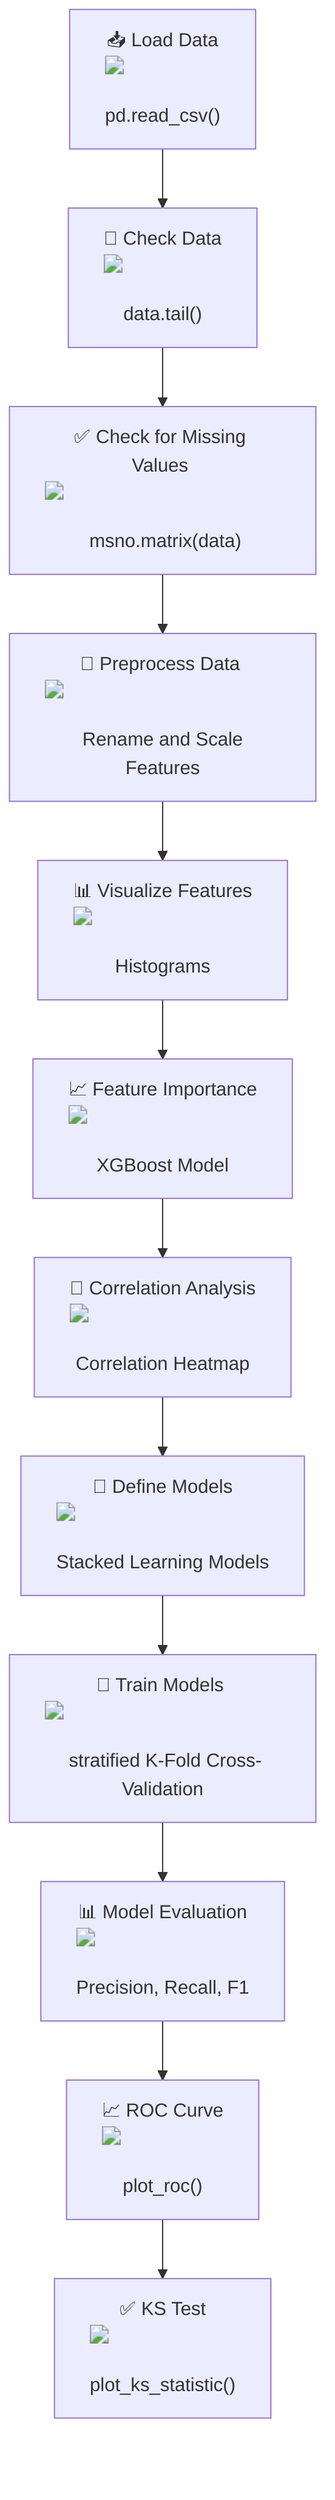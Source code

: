 flowchart TD
    A["📥 Load Data <img src='file.svg' /> <br/> pd.read_csv()"] --> B["🧪 Check Data <img src='table.svg' /> <br/> data.tail()"];
    B --> C["✅ Check for Missing Values <img src='missingno.svg' /> <br/> msno.matrix(data)"];
    C --> D["🔄 Preprocess Data <img src='column_split.svg' /> <br/> Rename and Scale Features"];
    D --> E["📊 Visualize Features <img src='hist_template.svg' /> <br/> Histograms"];
    E --> F["📈 Feature Importance <img src='barplot_template.svg' /> <br/> XGBoost Model"];
    F --> G["🧮 Correlation Analysis <img src='boxplot_template.svg' /> <br/> Correlation Heatmap"];
    G --> H["🧠 Define Models <img src='brain.svg' /> <br/> Stacked Learning Models"];
    H --> I["🧪 Train Models <img src='brain.svg' /> <br/> stratified K-Fold Cross-Validation"];
    I --> J["📊 Model Evaluation <img src='barplot_template.svg' /> <br/> Precision, Recall, F1"];
    J --> K["📈 ROC Curve <img src='lineplot_template.svg' /> <br/> plot_roc()"];
    K --> L["✅ KS Test <img src='scatter_plot_template.svg' /> <br/> plot_ks_statistic()"];